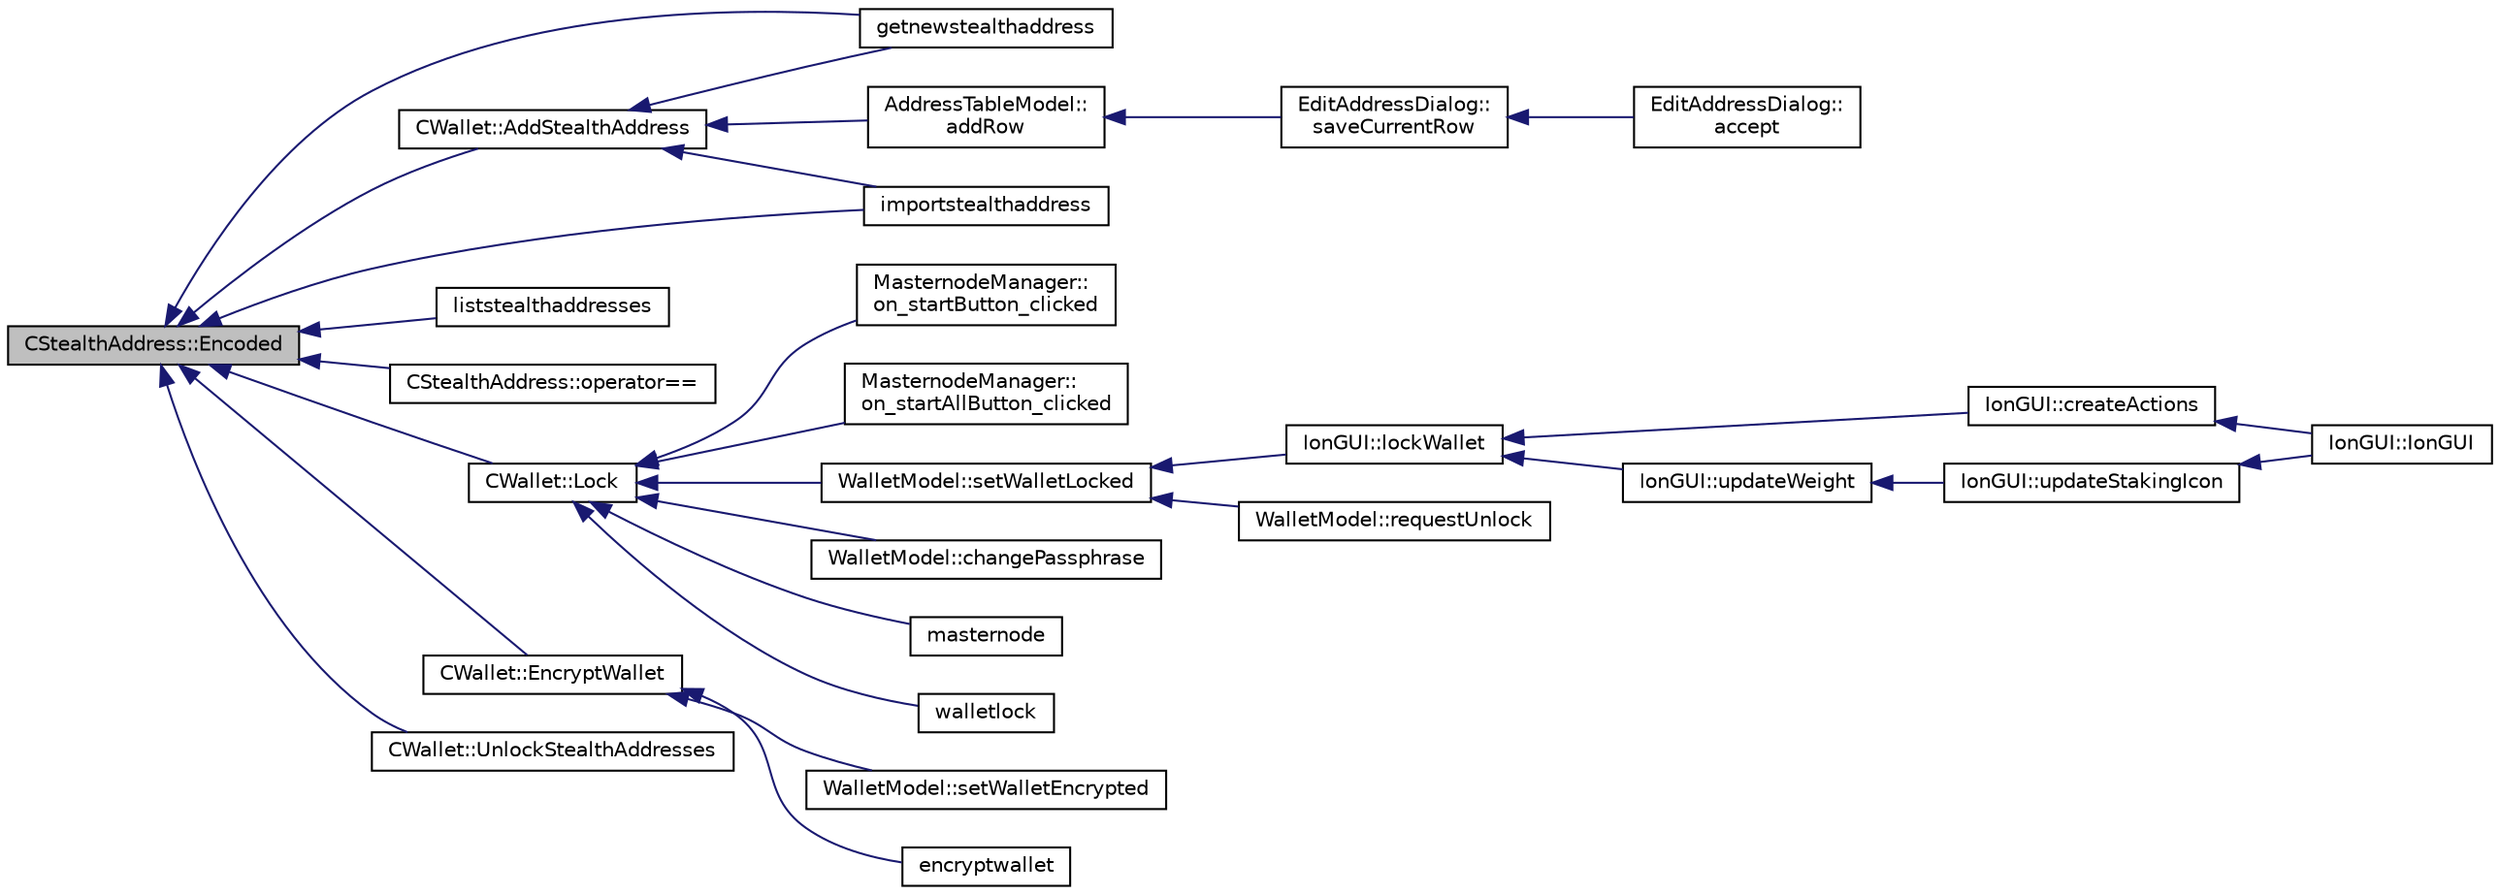 digraph "CStealthAddress::Encoded"
{
  edge [fontname="Helvetica",fontsize="10",labelfontname="Helvetica",labelfontsize="10"];
  node [fontname="Helvetica",fontsize="10",shape=record];
  rankdir="LR";
  Node6 [label="CStealthAddress::Encoded",height=0.2,width=0.4,color="black", fillcolor="grey75", style="filled", fontcolor="black"];
  Node6 -> Node7 [dir="back",color="midnightblue",fontsize="10",style="solid",fontname="Helvetica"];
  Node7 [label="getnewstealthaddress",height=0.2,width=0.4,color="black", fillcolor="white", style="filled",URL="$df/d1d/rpcwallet_8cpp.html#a59139de50de79af3d3960ddbb5ee5340"];
  Node6 -> Node8 [dir="back",color="midnightblue",fontsize="10",style="solid",fontname="Helvetica"];
  Node8 [label="liststealthaddresses",height=0.2,width=0.4,color="black", fillcolor="white", style="filled",URL="$df/d1d/rpcwallet_8cpp.html#a122c17b0d58ddd7ba5a7471d0089c1b9"];
  Node6 -> Node9 [dir="back",color="midnightblue",fontsize="10",style="solid",fontname="Helvetica"];
  Node9 [label="importstealthaddress",height=0.2,width=0.4,color="black", fillcolor="white", style="filled",URL="$df/d1d/rpcwallet_8cpp.html#a4bde25c1b4a97ec6068d2808594c9820"];
  Node6 -> Node10 [dir="back",color="midnightblue",fontsize="10",style="solid",fontname="Helvetica"];
  Node10 [label="CStealthAddress::operator==",height=0.2,width=0.4,color="black", fillcolor="white", style="filled",URL="$d6/d37/class_c_stealth_address.html#aafdb2534bed64a42a3e3147a997514eb"];
  Node6 -> Node11 [dir="back",color="midnightblue",fontsize="10",style="solid",fontname="Helvetica"];
  Node11 [label="CWallet::Lock",height=0.2,width=0.4,color="black", fillcolor="white", style="filled",URL="$d2/de5/class_c_wallet.html#a0404b6bc1cb804aadc69b9902b52282a"];
  Node11 -> Node12 [dir="back",color="midnightblue",fontsize="10",style="solid",fontname="Helvetica"];
  Node12 [label="MasternodeManager::\lon_startButton_clicked",height=0.2,width=0.4,color="black", fillcolor="white", style="filled",URL="$d9/d70/class_masternode_manager.html#a83f5cf149fdaf6d7fce1a3378611c3f9"];
  Node11 -> Node13 [dir="back",color="midnightblue",fontsize="10",style="solid",fontname="Helvetica"];
  Node13 [label="MasternodeManager::\lon_startAllButton_clicked",height=0.2,width=0.4,color="black", fillcolor="white", style="filled",URL="$d9/d70/class_masternode_manager.html#aad77095fab625d3a02afa52696f64e2f"];
  Node11 -> Node14 [dir="back",color="midnightblue",fontsize="10",style="solid",fontname="Helvetica"];
  Node14 [label="WalletModel::setWalletLocked",height=0.2,width=0.4,color="black", fillcolor="white", style="filled",URL="$d4/d27/class_wallet_model.html#a5a8b65bfaecb0813d64c733f4f34f090"];
  Node14 -> Node15 [dir="back",color="midnightblue",fontsize="10",style="solid",fontname="Helvetica"];
  Node15 [label="IonGUI::lockWallet",height=0.2,width=0.4,color="black", fillcolor="white", style="filled",URL="$dc/d0b/class_ion_g_u_i.html#abfbef460c97022eea4d5e2dec1887ba0"];
  Node15 -> Node16 [dir="back",color="midnightblue",fontsize="10",style="solid",fontname="Helvetica"];
  Node16 [label="IonGUI::createActions",height=0.2,width=0.4,color="black", fillcolor="white", style="filled",URL="$dc/d0b/class_ion_g_u_i.html#a5a5e1c2fbc2fec3d925d654c61a8b252",tooltip="Create the main UI actions. "];
  Node16 -> Node17 [dir="back",color="midnightblue",fontsize="10",style="solid",fontname="Helvetica"];
  Node17 [label="IonGUI::IonGUI",height=0.2,width=0.4,color="black", fillcolor="white", style="filled",URL="$dc/d0b/class_ion_g_u_i.html#ad0e22e4901b039bcc987ef0328c8c5d4"];
  Node15 -> Node18 [dir="back",color="midnightblue",fontsize="10",style="solid",fontname="Helvetica"];
  Node18 [label="IonGUI::updateWeight",height=0.2,width=0.4,color="black", fillcolor="white", style="filled",URL="$dc/d0b/class_ion_g_u_i.html#a2689de984576a927ea382a800a81a3f0"];
  Node18 -> Node19 [dir="back",color="midnightblue",fontsize="10",style="solid",fontname="Helvetica"];
  Node19 [label="IonGUI::updateStakingIcon",height=0.2,width=0.4,color="black", fillcolor="white", style="filled",URL="$dc/d0b/class_ion_g_u_i.html#a5e9ba63b943650e5dec3ab6e13e9a20b"];
  Node19 -> Node17 [dir="back",color="midnightblue",fontsize="10",style="solid",fontname="Helvetica"];
  Node14 -> Node20 [dir="back",color="midnightblue",fontsize="10",style="solid",fontname="Helvetica"];
  Node20 [label="WalletModel::requestUnlock",height=0.2,width=0.4,color="black", fillcolor="white", style="filled",URL="$d4/d27/class_wallet_model.html#ae98eaede9493625ce778a0a873b3d124"];
  Node11 -> Node21 [dir="back",color="midnightblue",fontsize="10",style="solid",fontname="Helvetica"];
  Node21 [label="WalletModel::changePassphrase",height=0.2,width=0.4,color="black", fillcolor="white", style="filled",URL="$d4/d27/class_wallet_model.html#a67ebff3f267b5c9973c0465184c085a4"];
  Node11 -> Node22 [dir="back",color="midnightblue",fontsize="10",style="solid",fontname="Helvetica"];
  Node22 [label="masternode",height=0.2,width=0.4,color="black", fillcolor="white", style="filled",URL="$d5/d6b/rpcstashedsend_8cpp.html#a30609e443aeb47c29ed0878d16b1b5e1"];
  Node11 -> Node23 [dir="back",color="midnightblue",fontsize="10",style="solid",fontname="Helvetica"];
  Node23 [label="walletlock",height=0.2,width=0.4,color="black", fillcolor="white", style="filled",URL="$df/d1d/rpcwallet_8cpp.html#a387555bfc9c8d51759001ec4e3be3e83"];
  Node6 -> Node24 [dir="back",color="midnightblue",fontsize="10",style="solid",fontname="Helvetica"];
  Node24 [label="CWallet::EncryptWallet",height=0.2,width=0.4,color="black", fillcolor="white", style="filled",URL="$d2/de5/class_c_wallet.html#ab34fe5bf771619dcbe22a65f013e5469"];
  Node24 -> Node25 [dir="back",color="midnightblue",fontsize="10",style="solid",fontname="Helvetica"];
  Node25 [label="WalletModel::setWalletEncrypted",height=0.2,width=0.4,color="black", fillcolor="white", style="filled",URL="$d4/d27/class_wallet_model.html#a444340830badcd48e3a4dd6b03d9c4d7"];
  Node24 -> Node26 [dir="back",color="midnightblue",fontsize="10",style="solid",fontname="Helvetica"];
  Node26 [label="encryptwallet",height=0.2,width=0.4,color="black", fillcolor="white", style="filled",URL="$df/d1d/rpcwallet_8cpp.html#a5fb49bac2748015a256c63e9f8ccc539"];
  Node6 -> Node27 [dir="back",color="midnightblue",fontsize="10",style="solid",fontname="Helvetica"];
  Node27 [label="CWallet::AddStealthAddress",height=0.2,width=0.4,color="black", fillcolor="white", style="filled",URL="$d2/de5/class_c_wallet.html#a19d6a23e37ff619c741b7dfa9279b973"];
  Node27 -> Node28 [dir="back",color="midnightblue",fontsize="10",style="solid",fontname="Helvetica"];
  Node28 [label="AddressTableModel::\laddRow",height=0.2,width=0.4,color="black", fillcolor="white", style="filled",URL="$d9/ded/class_address_table_model.html#a08ab9ae401a18d193f0e39551de81280"];
  Node28 -> Node29 [dir="back",color="midnightblue",fontsize="10",style="solid",fontname="Helvetica"];
  Node29 [label="EditAddressDialog::\lsaveCurrentRow",height=0.2,width=0.4,color="black", fillcolor="white", style="filled",URL="$da/db7/class_edit_address_dialog.html#a8494a551799cd1f4c253e557424c206c"];
  Node29 -> Node30 [dir="back",color="midnightblue",fontsize="10",style="solid",fontname="Helvetica"];
  Node30 [label="EditAddressDialog::\laccept",height=0.2,width=0.4,color="black", fillcolor="white", style="filled",URL="$da/db7/class_edit_address_dialog.html#ac52b71129806bccf6533d0e9441393b6"];
  Node27 -> Node7 [dir="back",color="midnightblue",fontsize="10",style="solid",fontname="Helvetica"];
  Node27 -> Node9 [dir="back",color="midnightblue",fontsize="10",style="solid",fontname="Helvetica"];
  Node6 -> Node31 [dir="back",color="midnightblue",fontsize="10",style="solid",fontname="Helvetica"];
  Node31 [label="CWallet::UnlockStealthAddresses",height=0.2,width=0.4,color="black", fillcolor="white", style="filled",URL="$d2/de5/class_c_wallet.html#ac45af0632ea59c56295d3158b7387f33"];
}
